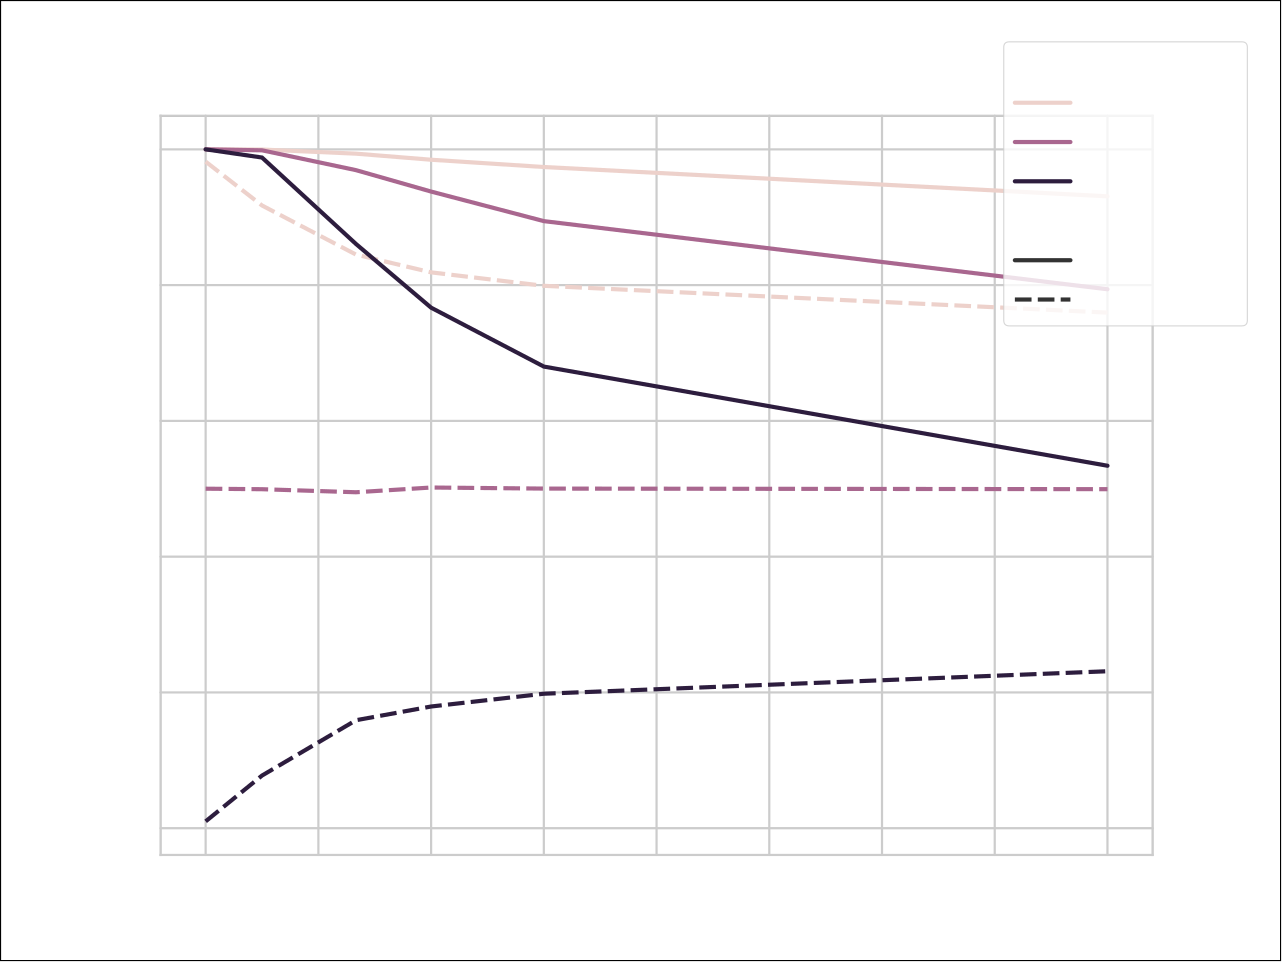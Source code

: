 <?xml version="1.0"?>
<!DOCTYPE ipe SYSTEM "ipe.dtd">
<ipe version="70212" creator="svgtoipe 20191210">
<ipestyle>
<layout paper="460 345" frame="460 345" origin="0 0" crop="no"/>
<opacity name="10%" value="0.10"/>
<opacity name="20%" value="0.20"/>
<opacity name="30%" value="0.30"/>
<opacity name="40%" value="0.40"/>
<opacity name="50%" value="0.50"/>
<opacity name="60%" value="0.60"/>
<opacity name="70%" value="0.70"/>
<opacity name="80%" value="0.80"/>
<opacity name="90%" value="0.90"/>
<pathstyle cap="0" join="0" fillrule="wind"/>
</ipestyle>
<page>
<group matrix="1 0 0 -1 0 345.6">
<group>
<group>
<path>
0 345.6 m
460.8 345.6 l
460.8 0 l
0 0 l
h
</path>
</group>
<group>
<group>
<path>
57.6 307.584 m
414.72 307.584 l
414.72 41.472 l
57.6 41.472 l
h
</path>
</group>
<group>
<group>
<group>
<path stroke="0.8 0.8 0.8" pen="0.8" cap="1">
73.8327 307.584 m
73.8327 41.472 l
</path>
</group>
<group>
<group matrix="0.1 0 0 -0.1 66.8827 321.742">
</group>
</group>
</group>
<group>
<group>
<path stroke="0.8 0.8 0.8" pen="0.8" cap="1">
114.415 307.584 m
114.415 41.472 l
</path>
</group>
<group>
<group matrix="0.1 0 0 -0.1 107.465 321.742">
</group>
</group>
</group>
<group>
<group>
<path stroke="0.8 0.8 0.8" pen="0.8" cap="1">
154.996 307.584 m
154.996 41.472 l
</path>
</group>
<group>
<group matrix="0.1 0 0 -0.1 148.046 321.742">
</group>
</group>
</group>
<group>
<group>
<path stroke="0.8 0.8 0.8" pen="0.8" cap="1">
195.578 307.584 m
195.578 41.472 l
</path>
</group>
<group>
<group matrix="0.1 0 0 -0.1 188.628 321.742">
</group>
</group>
</group>
<group>
<group>
<path stroke="0.8 0.8 0.8" pen="0.8" cap="1">
236.16 307.584 m
236.16 41.472 l
</path>
</group>
<group>
<group matrix="0.1 0 0 -0.1 229.21 321.742">
</group>
</group>
</group>
<group>
<group>
<path stroke="0.8 0.8 0.8" pen="0.8" cap="1">
276.742 307.584 m
276.742 41.472 l
</path>
</group>
<group>
<group matrix="0.1 0 0 -0.1 269.792 321.742">
</group>
</group>
</group>
<group>
<group>
<path stroke="0.8 0.8 0.8" pen="0.8" cap="1">
317.324 307.584 m
317.324 41.472 l
</path>
</group>
<group>
<group matrix="0.1 0 0 -0.1 310.374 321.742">
</group>
</group>
</group>
<group>
<group>
<path stroke="0.8 0.8 0.8" pen="0.8" cap="1">
357.905 307.584 m
357.905 41.472 l
</path>
</group>
<group>
<group matrix="0.1 0 0 -0.1 350.955 321.742">
</group>
</group>
</group>
<group>
<group>
<path stroke="0.8 0.8 0.8" pen="0.8" cap="1">
398.487 307.584 m
398.487 41.472 l
</path>
</group>
<group>
<group matrix="0.1 0 0 -0.1 391.537 321.742">
</group>
</group>
</group>
<group>
<group matrix="0.1 0 0 -0.1 223.26 334.887">
</group>
</group>
</group>
<group>
<group>
<group>
<path stroke="0.8 0.8 0.8" pen="0.8" cap="1">
57.6 297.949 m
414.72 297.949 l
</path>
</group>
<group>
<group matrix="0.1 0 0 -0.1 36.7 301.528">
</group>
</group>
</group>
<group>
<group>
<path stroke="0.8 0.8 0.8" pen="0.8" cap="1">
57.6 249.073 m
414.72 249.073 l
</path>
</group>
<group>
<group matrix="0.1 0 0 -0.1 36.7 252.652">
</group>
</group>
</group>
<group>
<group>
<path stroke="0.8 0.8 0.8" pen="0.8" cap="1">
57.6 200.197 m
414.72 200.197 l
</path>
</group>
<group>
<group matrix="0.1 0 0 -0.1 36.7 203.775">
</group>
</group>
</group>
<group>
<group>
<path stroke="0.8 0.8 0.8" pen="0.8" cap="1">
57.6 151.32 m
414.72 151.32 l
</path>
</group>
<group>
<group matrix="0.1 0 0 -0.1 36.7 154.899">
</group>
</group>
</group>
<group>
<group>
<path stroke="0.8 0.8 0.8" pen="0.8" cap="1">
57.6 102.444 m
414.72 102.444 l
</path>
</group>
<group>
<group matrix="0.1 0 0 -0.1 36.7 106.023">
</group>
</group>
</group>
<group>
<group>
<path stroke="0.8 0.8 0.8" pen="0.8" cap="1">
57.6 53.568 m
414.72 53.568 l
</path>
</group>
<group>
<group matrix="0.1 0 0 -0.1 36.7 57.1469">
</group>
</group>
</group>
<group>
<group matrix="6.12323e-18 -0.1 -0.1 -6.12323e-18 30.5953 191.2">
</group>
</group>
</group>
<group>
<path stroke="0.929412 0.819608 0.796078" pen="1.5" cap="1">
73.8327 53.568 m
94.1236 53.6356 l
127.942 55.1177 l
154.996 57.3077 l
195.578 59.9265 l
398.487 70.4822 l
</path>
</group>
<group>
<path stroke="0.929412 0.819608 0.796078" pen="1.5" dash="[6 2.25] 0">
73.8327 57.9903 m
94.1236 73.7755 l
127.942 91.4462 l
154.996 97.8519 l
195.578 102.689 l
398.487 112.343 l
</path>
</group>
<group>
<path stroke="0.662745 0.403922 0.560784" pen="1.5" cap="1">
73.8327 53.568 m
94.1236 53.9138 l
127.942 61.0537 l
154.996 68.7656 l
195.578 79.4056 l
398.487 103.933 l
</path>
</group>
<group>
<path stroke="0.662745 0.403922 0.560784" pen="1.5" dash="[6 2.25] 0">
73.8327 175.732 m
94.1236 175.914 l
127.942 177.011 l
154.996 175.307 l
195.578 175.692 l
398.487 175.901 l
</path>
</group>
<group>
<path stroke="0.176471 0.117647 0.243137" pen="1.5" cap="1">
73.8327 53.568 m
94.1236 56.5146 l
127.942 87.6198 l
154.996 110.563 l
195.578 131.769 l
398.487 167.465 l
</path>
</group>
<group>
<path stroke="0.176471 0.117647 0.243137" pen="1.5" dash="[6 2.25] 0">
73.8327 295.488 m
94.1236 278.999 l
127.942 259.083 l
154.996 254.142 l
195.578 249.545 l
398.487 241.448 l
</path>
</group>
<group>
</group>
<group>
</group>
<group>
</group>
<group>
</group>
<group>
</group>
<group>
<path stroke="0.8 0.8 0.8" pen="0.8" cap="2" join="0">
57.6 307.584 m
57.6 41.472 l
</path>
</group>
<group>
<path stroke="0.8 0.8 0.8" pen="0.8" cap="2" join="0">
414.72 307.584 m
414.72 41.472 l
</path>
</group>
<group>
<path stroke="0.8 0.8 0.8" pen="0.8" cap="2" join="0">
57.6 307.584 m
414.72 307.584 l
</path>
</group>
<group>
<path stroke="0.8 0.8 0.8" pen="0.8" cap="2" join="0">
57.6 41.472 m
414.72 41.472 l
</path>
</group>
<group>
<group>
<path stroke="0.8 0.8 0.8" fill="1 1 1" opacity="80%" join="0">
363.152 117.117 m
446.847 117.117 l
448.847 117.117 448.847 115.117 q
448.847 16.8608 l
448.847 14.8608 446.847 14.8608 q
363.152 14.8608 l
361.152 14.8608 361.152 16.8608 q
361.152 115.117 l
361.152 117.117 363.152 117.117 q
h
</path>
</group>
<group>
<group matrix="0.1 0 0 -0.1 393.152 26.0186">
</group>
</group>
<group>
<path stroke="0.929412 0.819608 0.796078" pen="1.5" cap="1">
365.152 36.7811 m
385.152 36.7811 l
</path>
</group>
<group>
</group>
<group>
<group matrix="0.1 0 0 -0.1 393.152 40.2811">
</group>
</group>
<group>
<path stroke="0.662745 0.403922 0.560784" pen="1.5" cap="1">
365.152 50.9264 m
385.152 50.9264 l
</path>
</group>
<group>
</group>
<group>
<group matrix="0.1 0 0 -0.1 393.152 54.4264">
</group>
</group>
<group>
<path stroke="0.176471 0.117647 0.243137" pen="1.5" cap="1">
365.152 65.0717 m
385.152 65.0717 l
</path>
</group>
<group>
</group>
<group>
<group matrix="0.1 0 0 -0.1 393.152 68.5717">
</group>
</group>
<group>
<group matrix="0.1 0 0 -0.1 393.152 82.7171">
</group>
</group>
<group>
<path stroke="0.2 0.2 0.2" pen="1.5" cap="1">
365.152 93.4842 m
385.152 93.4842 l
</path>
</group>
<group>
</group>
<group>
<group matrix="0.1 0 0 -0.1 393.152 96.9842">
</group>
</group>
<group>
<path stroke="0.2 0.2 0.2" pen="1.5" dash="[6 2.25] 0">
365.152 107.63 m
385.152 107.63 l
</path>
</group>
<group>
</group>
<group>
<group matrix="0.1 0 0 -0.1 393.152 111.13">
</group>
</group>
</group>
</group>
</group>
</group>
</page>
</ipe>

